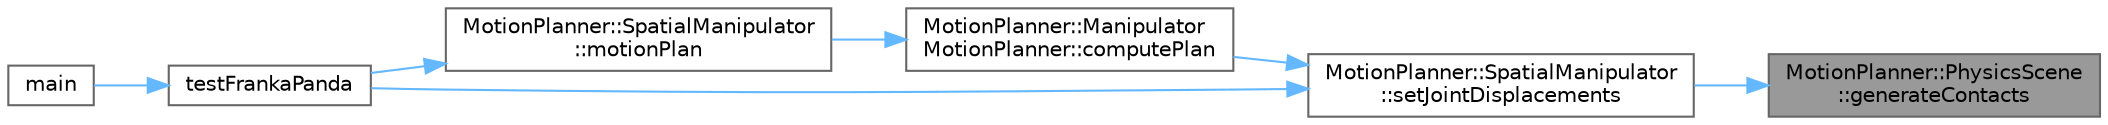 digraph "MotionPlanner::PhysicsScene::generateContacts"
{
 // LATEX_PDF_SIZE
  bgcolor="transparent";
  edge [fontname=Helvetica,fontsize=10,labelfontname=Helvetica,labelfontsize=10];
  node [fontname=Helvetica,fontsize=10,shape=box,height=0.2,width=0.4];
  rankdir="RL";
  Node1 [label="MotionPlanner::PhysicsScene\l::generateContacts",height=0.2,width=0.4,color="gray40", fillcolor="grey60", style="filled", fontcolor="black",tooltip=" "];
  Node1 -> Node2 [dir="back",color="steelblue1",style="solid"];
  Node2 [label="MotionPlanner::SpatialManipulator\l::setJointDisplacements",height=0.2,width=0.4,color="grey40", fillcolor="white", style="filled",URL="$class_motion_planner_1_1_spatial_manipulator.html#a5119faa935bc11dc513a5cf8897730a6",tooltip=" "];
  Node2 -> Node3 [dir="back",color="steelblue1",style="solid"];
  Node3 [label="MotionPlanner::Manipulator\lMotionPlanner::computePlan",height=0.2,width=0.4,color="grey40", fillcolor="white", style="filled",URL="$class_motion_planner_1_1_manipulator_motion_planner.html#a9b7171efe0c7bdf5b82c4e99da2cd93a",tooltip=" "];
  Node3 -> Node4 [dir="back",color="steelblue1",style="solid"];
  Node4 [label="MotionPlanner::SpatialManipulator\l::motionPlan",height=0.2,width=0.4,color="grey40", fillcolor="white", style="filled",URL="$class_motion_planner_1_1_spatial_manipulator.html#a957b98e821483a5308bc593eb68a194c",tooltip=" "];
  Node4 -> Node5 [dir="back",color="steelblue1",style="solid"];
  Node5 [label="testFrankaPanda",height=0.2,width=0.4,color="grey40", fillcolor="white", style="filled",URL="$main_8cpp.html#a6cbcdf8cc0f6c0e1374ac9a559f6114f",tooltip=" "];
  Node5 -> Node6 [dir="back",color="steelblue1",style="solid"];
  Node6 [label="main",height=0.2,width=0.4,color="grey40", fillcolor="white", style="filled",URL="$main_8cpp.html#ae66f6b31b5ad750f1fe042a706a4e3d4",tooltip=" "];
  Node2 -> Node5 [dir="back",color="steelblue1",style="solid"];
}
